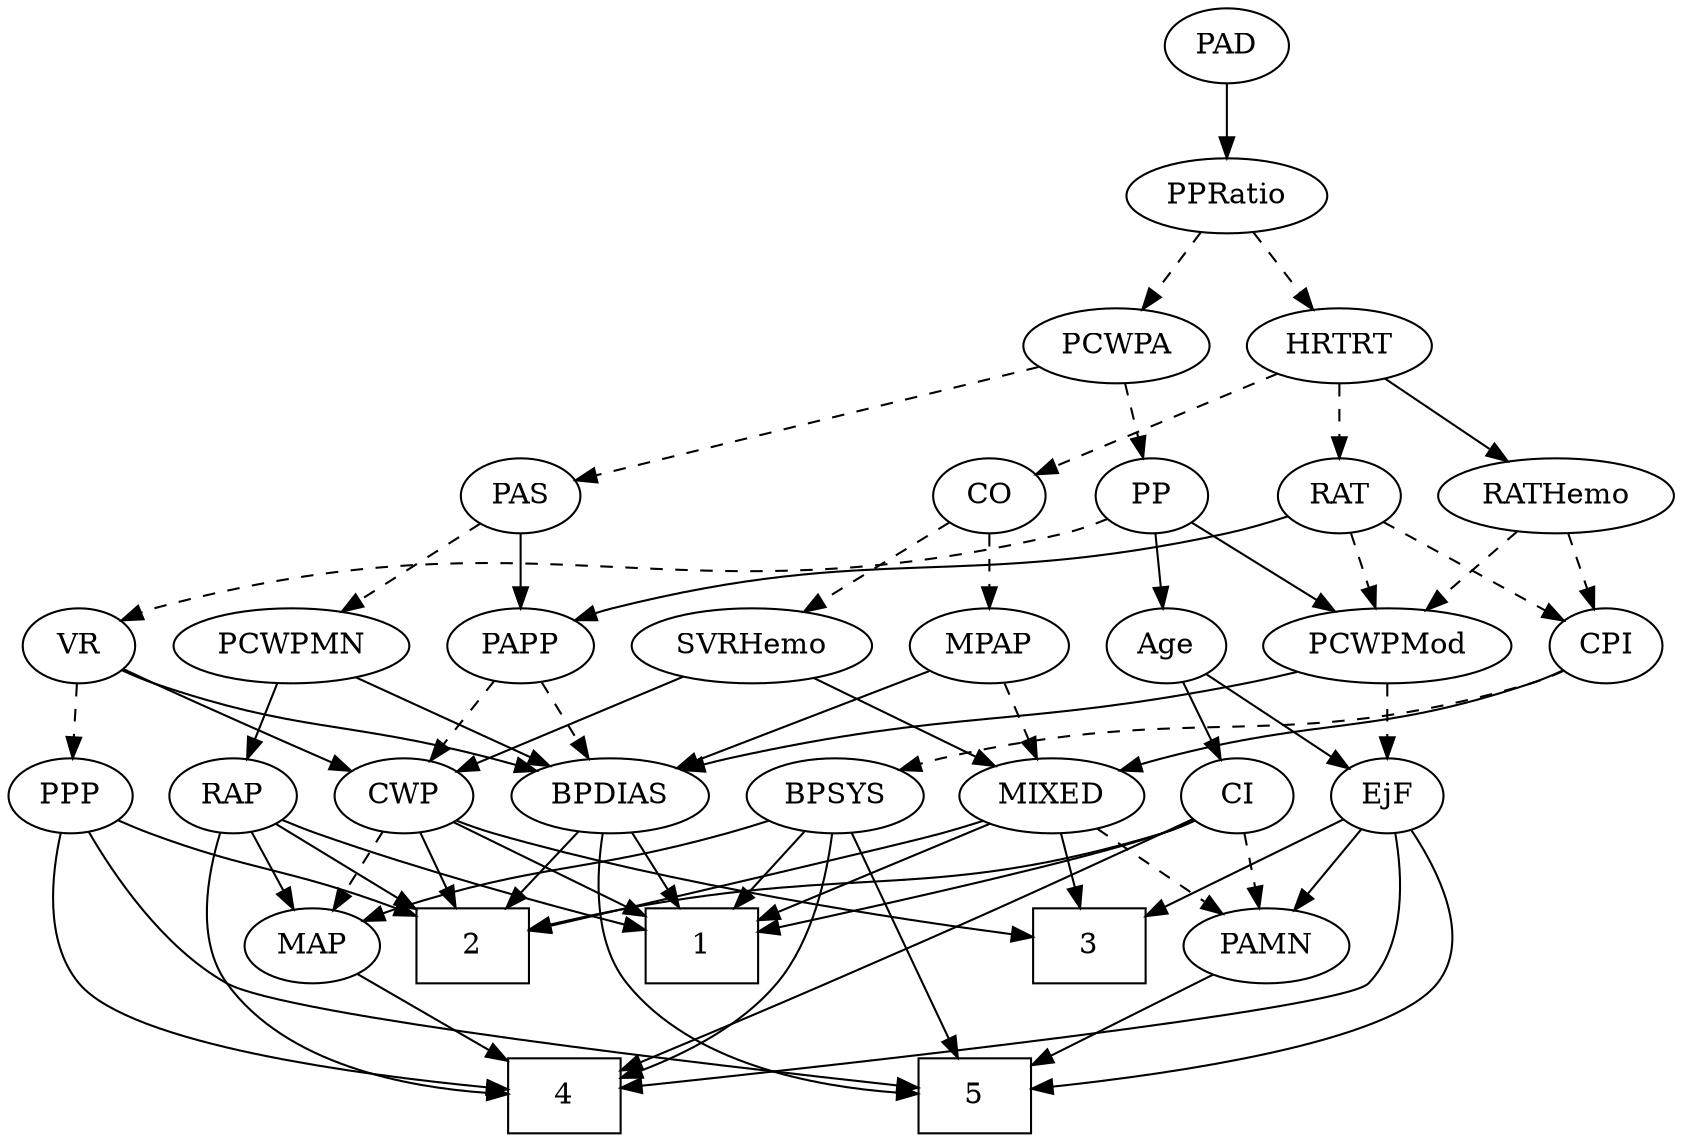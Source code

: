 strict digraph {
	graph [bb="0,0,746.4,540"];
	node [label="\N"];
	1	[height=0.5,
		pos="310,90",
		shape=box,
		width=0.75];
	2	[height=0.5,
		pos="200,90",
		shape=box,
		width=0.75];
	3	[height=0.5,
		pos="496,90",
		shape=box,
		width=0.75];
	4	[height=0.5,
		pos="245,18",
		shape=box,
		width=0.75];
	5	[height=0.5,
		pos="441,18",
		shape=box,
		width=0.75];
	RAP	[height=0.5,
		pos="100,162",
		width=0.77632];
	RAP -> 1	[pos="e,282.76,97.976 121.48,150.23 126.21,148.04 131.23,145.84 136,144 182.25,126.14 237.22,110.26 272.81,100.64",
		style=solid];
	RAP -> 2	[pos="e,175.37,108.24 118.34,148.16 131.85,138.7 150.6,125.58 166.73,114.29",
		style=solid];
	RAP -> 4	[pos="e,217.82,18.944 90.499,144.94 80.544,125.77 68.355,93.622 84,72 112.07,33.211 169.49,22.319 207.62,19.532",
		style=solid];
	MAP	[height=0.5,
		pos="124,90",
		width=0.84854];
	RAP -> MAP	[pos="e,118.24,107.79 105.81,144.05 108.55,136.06 111.89,126.33 114.95,117.4",
		style=solid];
	PAS	[height=0.5,
		pos="238,306",
		width=0.75];
	PCWPMN	[height=0.5,
		pos="138,234",
		width=1.3902];
	PAS -> PCWPMN	[pos="e,159.91,250.34 220.12,292.49 205.77,282.44 185.29,268.11 168.38,256.27",
		style=dashed];
	PAPP	[height=0.5,
		pos="238,234",
		width=0.88464];
	PAS -> PAPP	[pos="e,238,252.1 238,287.7 238,279.98 238,270.71 238,262.11",
		style=solid];
	PAD	[height=0.5,
		pos="552,522",
		width=0.79437];
	PPRatio	[height=0.5,
		pos="552,450",
		width=1.1013];
	PAD -> PPRatio	[pos="e,552,468.1 552,503.7 552,495.98 552,486.71 552,478.11",
		style=solid];
	PAMN	[height=0.5,
		pos="577,90",
		width=1.011];
	PAMN -> 5	[pos="e,468.38,33.091 552.69,76.485 531.78,65.723 501.31,50.042 477.48,37.776",
		style=solid];
	CWP	[height=0.5,
		pos="176,162",
		width=0.84854];
	CWP -> 1	[pos="e,282.74,105.24 198.13,149.44 218.69,138.7 249.7,122.5 273.85,109.88",
		style=solid];
	CWP -> 2	[pos="e,194.08,108.28 181.81,144.05 184.51,136.18 187.79,126.62 190.81,117.79",
		style=solid];
	CWP -> 3	[pos="e,468.9,94.161 199.38,150.07 204.76,147.84 210.51,145.66 216,144 301,118.22 404.49,102.53 458.73,95.461",
		style=solid];
	CWP -> MAP	[pos="e,135.75,106.82 164.2,145.12 157.62,136.26 149.28,125.04 141.91,115.12",
		style=dashed];
	PCWPMod	[height=0.5,
		pos="618,234",
		width=1.4443];
	BPDIAS	[height=0.5,
		pos="267,162",
		width=1.1735];
	PCWPMod -> BPDIAS	[pos="e,298.04,174.29 580.11,221.67 572.5,219.61 564.53,217.61 557,216 451.95,193.54 422.45,205.08 318,180 314.63,179.19 311.17,178.26 \
307.7,177.26",
		style=solid];
	EjF	[height=0.5,
		pos="618,162",
		width=0.75];
	PCWPMod -> EjF	[pos="e,618,180.1 618,215.7 618,207.98 618,198.71 618,190.11",
		style=dashed];
	PCWPA	[height=0.5,
		pos="503,378",
		width=1.1555];
	PCWPA -> PAS	[pos="e,262.78,313.55 468.36,367.85 417.56,354.43 323.42,329.56 272.63,316.15",
		style=dashed];
	PP	[height=0.5,
		pos="517,306",
		width=0.75];
	PCWPA -> PP	[pos="e,513.54,324.28 506.39,360.05 507.93,352.35 509.79,343.03 511.53,334.36",
		style=dashed];
	PCWPMN -> RAP	[pos="e,108.85,179.31 128.8,216.05 124.25,207.68 118.68,197.4 113.64,188.13",
		style=solid];
	PCWPMN -> BPDIAS	[pos="e,241.93,176.6 164.42,218.67 184.28,207.89 211.66,193.03 233.13,181.38",
		style=solid];
	CO	[height=0.5,
		pos="441,306",
		width=0.75];
	SVRHemo	[height=0.5,
		pos="338,234",
		width=1.3902];
	CO -> SVRHemo	[pos="e,360.57,250.34 422.59,292.49 407.8,282.44 386.71,268.11 369.29,256.27",
		style=dashed];
	MPAP	[height=0.5,
		pos="441,234",
		width=0.97491];
	CO -> MPAP	[pos="e,441,252.1 441,287.7 441,279.98 441,270.71 441,262.11",
		style=dashed];
	CI	[height=0.5,
		pos="546,162",
		width=0.75];
	CI -> 1	[pos="e,337,96.514 524.95,150.28 520.11,148.03 514.93,145.8 510,144 454.44,123.71 387.61,107.6 346.99,98.678",
		style=solid];
	CI -> 2	[pos="e,227.31,97.785 525.47,150.06 520.51,147.77 515.16,145.57 510,144 408.52,113.02 378.22,127.89 274,108 261.98,105.71 248.95,102.84 \
237.22,100.12",
		style=solid];
	CI -> 4	[pos="e,272.31,30.39 525.23,150.23 492.04,133.13 424.89,98.946 367,72 338.54,58.752 305.9,44.627 281.54,34.294",
		style=solid];
	CI -> PAMN	[pos="e,569.49,107.96 553.35,144.41 556.92,136.34 561.31,126.43 565.33,117.35",
		style=dashed];
	SVRHemo -> CWP	[pos="e,199.89,173.32 307.15,219.67 279.1,207.55 237.84,189.72 209.11,177.31",
		style=solid];
	MIXED	[height=0.5,
		pos="461,162",
		width=1.1193];
	SVRHemo -> MIXED	[pos="e,437.22,176.54 363.49,218.5 382.28,207.8 408,193.16 428.31,181.6",
		style=solid];
	MIXED -> 1	[pos="e,337.02,103.52 434,148.49 409.49,137.12 373.16,120.28 346.15,107.76",
		style=solid];
	MIXED -> 2	[pos="e,227.35,97.515 430.82,150.06 424.62,147.95 418.13,145.82 412,144 379.45,134.3 288.71,112.24 237.11,99.857",
		style=solid];
	MIXED -> 3	[pos="e,487.36,108.28 469.47,144.05 473.5,136.01 478.4,126.2 482.89,117.23",
		style=solid];
	MIXED -> PAMN	[pos="e,554.92,104.33 483.92,147.17 501.78,136.39 526.76,121.32 546.34,109.5",
		style=dashed];
	BPSYS	[height=0.5,
		pos="365,162",
		width=1.0471];
	BPSYS -> 1	[pos="e,323.45,108.12 352.24,144.76 345.57,136.27 337.25,125.68 329.76,116.15",
		style=solid];
	BPSYS -> 4	[pos="e,272,26.112 365.49,143.83 365.17,124.49 361.95,93.022 346,72 330.12,51.067 303.57,37.596 281.68,29.475",
		style=solid];
	BPSYS -> 5	[pos="e,431.72,36.346 373.87,144.43 386.88,120.11 411.3,74.498 426.82,45.492",
		style=solid];
	BPSYS -> MAP	[pos="e,147.43,101.75 336.34,150.03 330.33,147.9 323.99,145.78 318,144 250.61,124.01 230.81,129.83 164,108 161.62,107.22 159.17,106.36 \
156.73,105.44",
		style=solid];
	BPDIAS -> 1	[pos="e,299.28,108.45 277.19,144.41 282.18,136.28 288.31,126.31 293.92,117.18",
		style=solid];
	BPDIAS -> 2	[pos="e,216.55,108.29 251.8,145.12 243.51,136.46 233.07,125.55 223.74,115.8",
		style=solid];
	BPDIAS -> 5	[pos="e,413.95,18.926 263.17,143.91 259.85,124.35 257.81,92.394 274,72 304.94,33.02 364.55,22.217 403.54,19.496",
		style=solid];
	HRTRT	[height=0.5,
		pos="602,378",
		width=1.1013];
	HRTRT -> CO	[pos="e,463.14,316.63 574.32,364.97 546.05,352.67 502.22,333.62 472.6,320.74",
		style=dashed];
	RATHemo	[height=0.5,
		pos="697,306",
		width=1.3721];
	HRTRT -> RATHemo	[pos="e,675.89,322.55 622.15,362.15 635.35,352.43 652.83,339.54 667.58,328.68",
		style=solid];
	RAT	[height=0.5,
		pos="602,306",
		width=0.75827];
	HRTRT -> RAT	[pos="e,602,324.1 602,359.7 602,351.98 602,342.71 602,334.11",
		style=dashed];
	RATHemo -> PCWPMod	[pos="e,636.13,251.06 679.07,289.12 668.64,279.87 655.32,268.07 643.78,257.84",
		style=dashed];
	CPI	[height=0.5,
		pos="715,234",
		width=0.75];
	RATHemo -> CPI	[pos="e,710.68,251.79 701.36,288.05 703.39,280.14 705.86,270.54 708.14,261.69",
		style=dashed];
	MAP -> 4	[pos="e,217.8,34.737 145.08,76.807 162.65,66.639 188.09,51.922 208.9,39.882",
		style=solid];
	MPAP -> MIXED	[pos="e,456.06,180.28 445.84,216.05 448.07,208.26 450.77,198.82 453.26,190.08",
		style=dashed];
	MPAP -> BPDIAS	[pos="e,296.75,174.97 414.19,222.22 385.3,210.59 339.04,191.98 306.09,178.73",
		style=solid];
	CPI -> MIXED	[pos="e,491.14,174.11 694.4,222.27 689.45,219.98 684.11,217.72 679,216 606.24,191.44 583.97,200.63 510,180 507.02,179.17 503.95,178.25 \
500.88,177.29",
		style=solid];
	CPI -> BPSYS	[pos="e,393.03,174.24 694.49,221.99 689.53,219.7 684.17,217.53 679,216 564.18,182.04 528.29,208.53 412,180 408.98,179.26 405.88,178.39 \
402.79,177.45",
		style=dashed];
	PP -> PCWPMod	[pos="e,595.87,250.34 535.06,292.49 549.55,282.44 570.23,268.11 587.32,256.27",
		style=solid];
	VR	[height=0.5,
		pos="43,234",
		width=0.75];
	PP -> VR	[pos="e,63.466,246.17 495.84,294.56 489.87,292.02 483.29,289.58 477,288 304.74,244.74 250.38,298.64 79,252 77.049,251.47 75.074,250.84 \
73.106,250.14",
		style=dashed];
	Age	[height=0.5,
		pos="521,234",
		width=0.75];
	PP -> Age	[pos="e,520.02,252.1 517.99,287.7 518.43,279.98 518.96,270.71 519.45,262.11",
		style=solid];
	PPP	[height=0.5,
		pos="27,162",
		width=0.75];
	PPP -> 2	[pos="e,172.61,104.28 48.165,150.58 53,148.32 58.145,146.01 63,144 104.29,126.94 118.22,126.22 163.18,108.14",
		style=solid];
	PPP -> 4	[pos="e,217.75,21.077 17.88,145 8.1738,125.6 -3.6743,92.913 13,72 36.933,41.983 148.38,27.616 207.67,21.997",
		style=solid];
	PPP -> 5	[pos="e,413.8,21.73 32.825,144.08 40.881,123.43 57.503,89.144 84,72 110.58,54.805 317.63,31.733 403.69,22.776",
		style=solid];
	PAPP -> CWP	[pos="e,189.72,178.49 224.24,217.46 216.05,208.22 205.51,196.32 196.37,186",
		style=dashed];
	PAPP -> BPDIAS	[pos="e,259.98,179.96 244.87,216.41 248.22,208.34 252.32,198.43 256.08,189.35",
		style=dashed];
	VR -> CWP	[pos="e,153.94,174.61 63.49,222.22 85.199,210.79 119.74,192.61 144.83,179.41",
		style=solid];
	VR -> BPDIAS	[pos="e,235.27,173.93 64.044,222.27 68.886,220.02 74.064,217.8 79,216 138.16,194.47 155.66,197.96 216,180 219.13,179.07 222.36,178.07 \
225.6,177.05",
		style=solid];
	VR -> PPP	[pos="e,30.949,180.28 39.127,216.05 37.345,208.26 35.188,198.82 33.189,190.08",
		style=dashed];
	RAT -> PCWPMod	[pos="e,614.05,252.28 605.87,288.05 607.65,280.26 609.81,270.82 611.81,262.08",
		style=dashed];
	RAT -> CPI	[pos="e,695.74,246.93 621.17,293.13 639.27,281.91 666.62,264.97 687.13,252.26",
		style=dashed];
	RAT -> PAPP	[pos="e,261.92,246.15 578.86,295.89 570.78,293 561.59,290.03 553,288 433.47,259.72 397.64,283.8 279,252 276.53,251.34 274,250.56 271.48,\
249.71",
		style=solid];
	PPRatio -> PCWPA	[pos="e,514.53,395.47 540.39,432.41 534.41,423.87 526.99,413.28 520.35,403.79",
		style=dashed];
	PPRatio -> HRTRT	[pos="e,590.12,395.63 563.6,432.76 569.69,424.23 577.3,413.58 584.13,404.02",
		style=dashed];
	Age -> CI	[pos="e,539.94,179.96 526.92,216.41 529.78,208.42 533.27,198.64 536.48,189.64",
		style=solid];
	Age -> EjF	[pos="e,600.32,175.76 538.79,220.16 553.7,209.41 575.17,193.91 592,181.76",
		style=solid];
	EjF -> 3	[pos="e,523.16,106.58 598.13,149.6 580.28,139.36 553.66,124.08 532.06,111.69",
		style=solid];
	EjF -> 4	[pos="e,272.06,21.828 624.89,144.33 631.83,124.58 639.25,91.845 622,72 610.87,59.196 375.05,32.834 282.14,22.901",
		style=solid];
	EjF -> 5	[pos="e,468.15,21.631 632.48,146.51 649.4,127.81 672.94,94.93 655,72 633.45,44.461 533.64,29.233 478.27,22.772",
		style=solid];
	EjF -> PAMN	[pos="e,586.74,107.63 608.49,144.76 603.54,136.32 597.38,125.8 591.83,116.31",
		style=solid];
}
